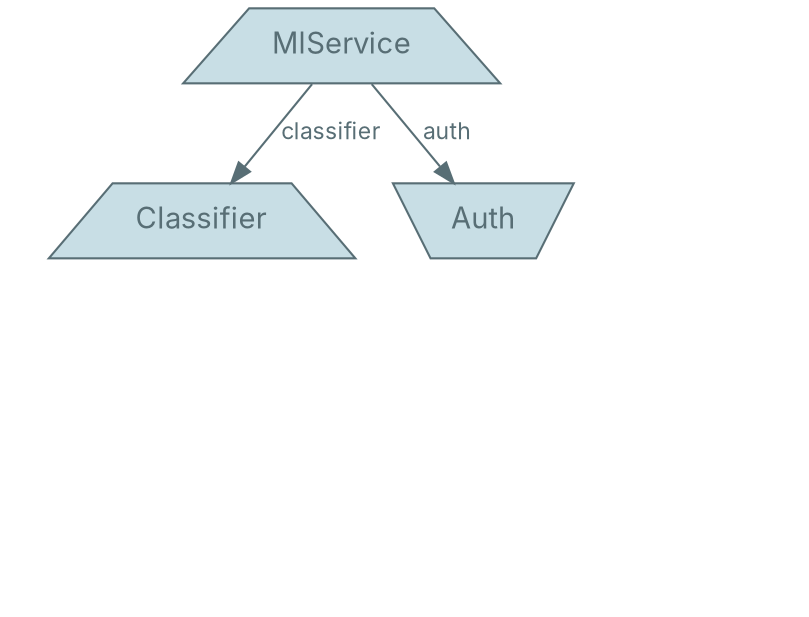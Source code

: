 digraph {
    bgcolor=transparent

    // Default theme
    node[shape="rectangle" style="rounded,filled" color="#586E75" fillcolor="#ffffff" fontcolor="#586E75" fontname="Inter,Arial"]
    edge[color="#586E75" fontcolor="#586E75" fontname="Inter,Arial" fontsize=11]

    // product types
    mlService, classifier, login, token [shape=trapezium style=filled fillcolor="#C8DEE5"]

    // sum types
    auth[shape=invtrapezium, style=filled fillcolor="#C8DEE5"]

    mlService[label=MlService]

    classifier[label=Classifier]
    classifier_name[label=String shape=box style=invis]
    classifier_classCount[label=Int shape=box style=invis]

    auth[label=Auth]

    login[label=Login style=invis]
    login_user[label=String shape=box style=invis]
    login_password[label=String shape=box style=invis]

    token[label=Token style=invis]
    token_token[label=String shape=box style=invis]

    mlService -> classifier[label=classifier]
    mlService -> auth[label=auth]

    classifier -> classifier_name[label=name style=invis]
    classifier -> classifier_classCount[label=classCount style=invis]

    token -> token_token[label=token style=invis]

    login -> login_user[label=user style=invis]
    login -> login_password[label=password style=invis]

    auth -> token[style=dashed style=invis]
    auth -> login[style=dashed style=invis]
}
